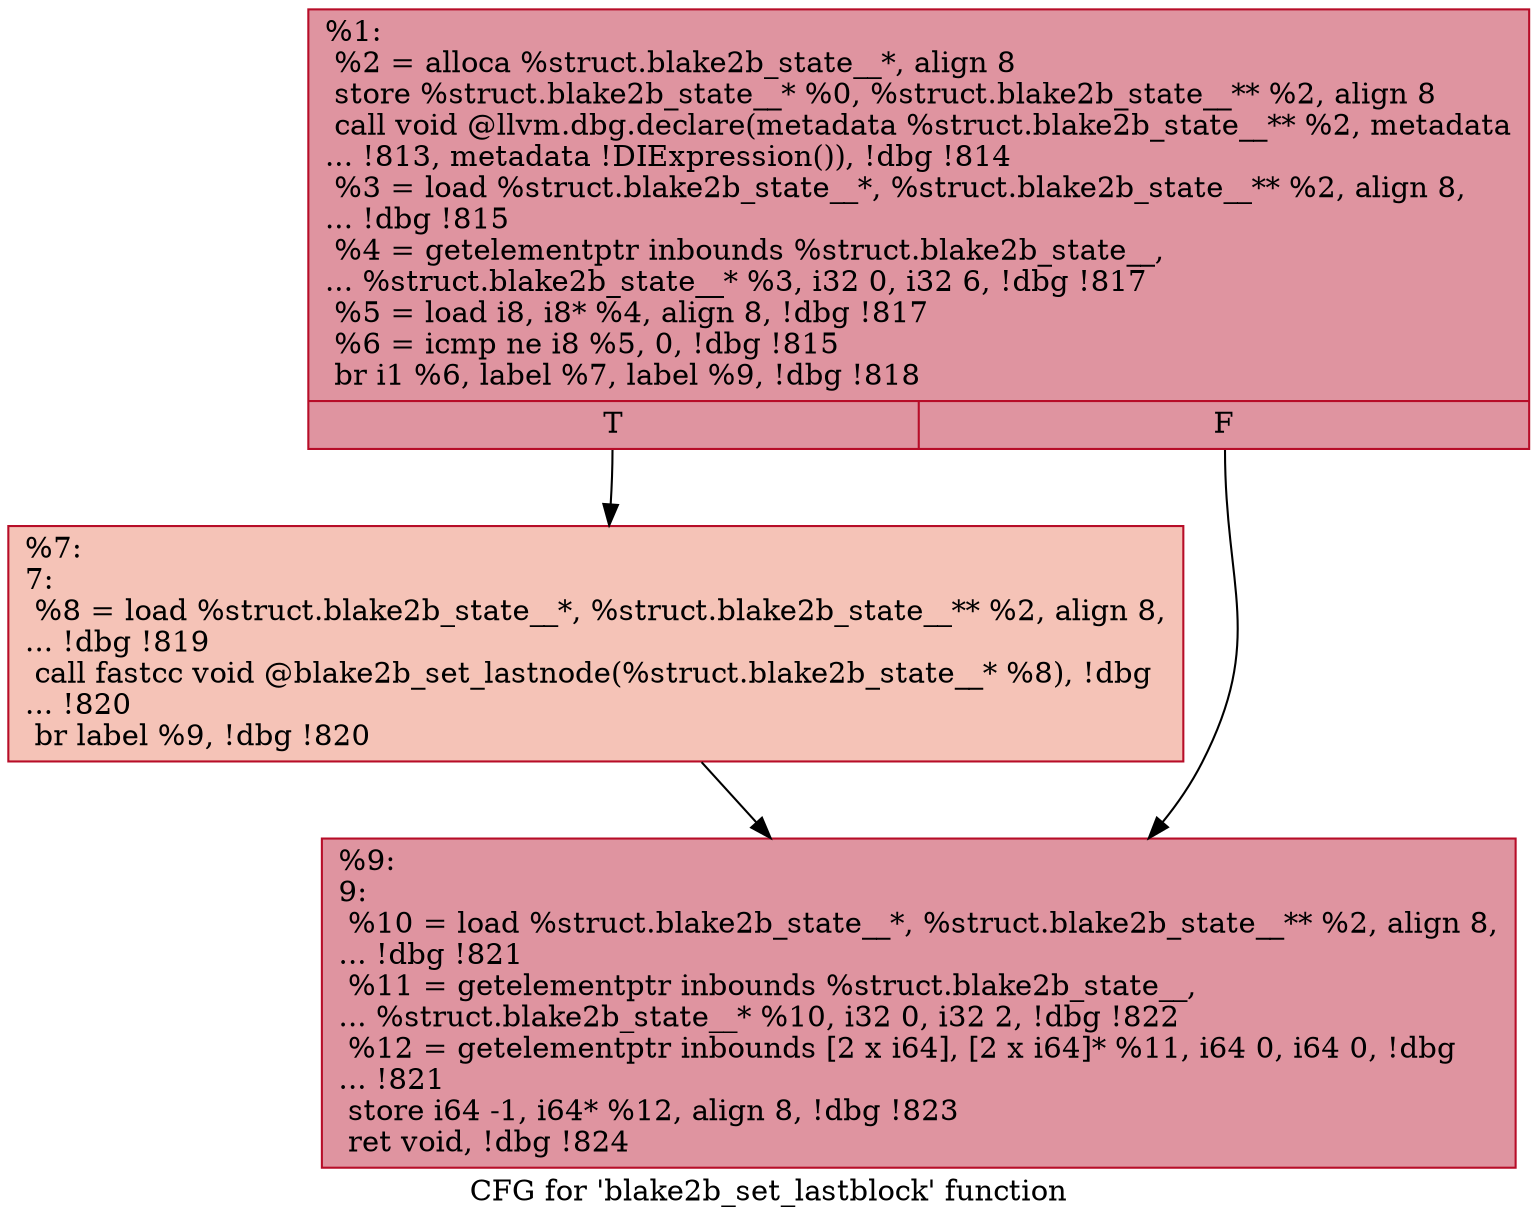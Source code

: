digraph "CFG for 'blake2b_set_lastblock' function" {
	label="CFG for 'blake2b_set_lastblock' function";

	Node0x2161540 [shape=record,color="#b70d28ff", style=filled, fillcolor="#b70d2870",label="{%1:\l  %2 = alloca %struct.blake2b_state__*, align 8\l  store %struct.blake2b_state__* %0, %struct.blake2b_state__** %2, align 8\l  call void @llvm.dbg.declare(metadata %struct.blake2b_state__** %2, metadata\l... !813, metadata !DIExpression()), !dbg !814\l  %3 = load %struct.blake2b_state__*, %struct.blake2b_state__** %2, align 8,\l... !dbg !815\l  %4 = getelementptr inbounds %struct.blake2b_state__,\l... %struct.blake2b_state__* %3, i32 0, i32 6, !dbg !817\l  %5 = load i8, i8* %4, align 8, !dbg !817\l  %6 = icmp ne i8 %5, 0, !dbg !815\l  br i1 %6, label %7, label %9, !dbg !818\l|{<s0>T|<s1>F}}"];
	Node0x2161540:s0 -> Node0x21615c0;
	Node0x2161540:s1 -> Node0x2161610;
	Node0x21615c0 [shape=record,color="#b70d28ff", style=filled, fillcolor="#e8765c70",label="{%7:\l7:                                                \l  %8 = load %struct.blake2b_state__*, %struct.blake2b_state__** %2, align 8,\l... !dbg !819\l  call fastcc void @blake2b_set_lastnode(%struct.blake2b_state__* %8), !dbg\l... !820\l  br label %9, !dbg !820\l}"];
	Node0x21615c0 -> Node0x2161610;
	Node0x2161610 [shape=record,color="#b70d28ff", style=filled, fillcolor="#b70d2870",label="{%9:\l9:                                                \l  %10 = load %struct.blake2b_state__*, %struct.blake2b_state__** %2, align 8,\l... !dbg !821\l  %11 = getelementptr inbounds %struct.blake2b_state__,\l... %struct.blake2b_state__* %10, i32 0, i32 2, !dbg !822\l  %12 = getelementptr inbounds [2 x i64], [2 x i64]* %11, i64 0, i64 0, !dbg\l... !821\l  store i64 -1, i64* %12, align 8, !dbg !823\l  ret void, !dbg !824\l}"];
}
